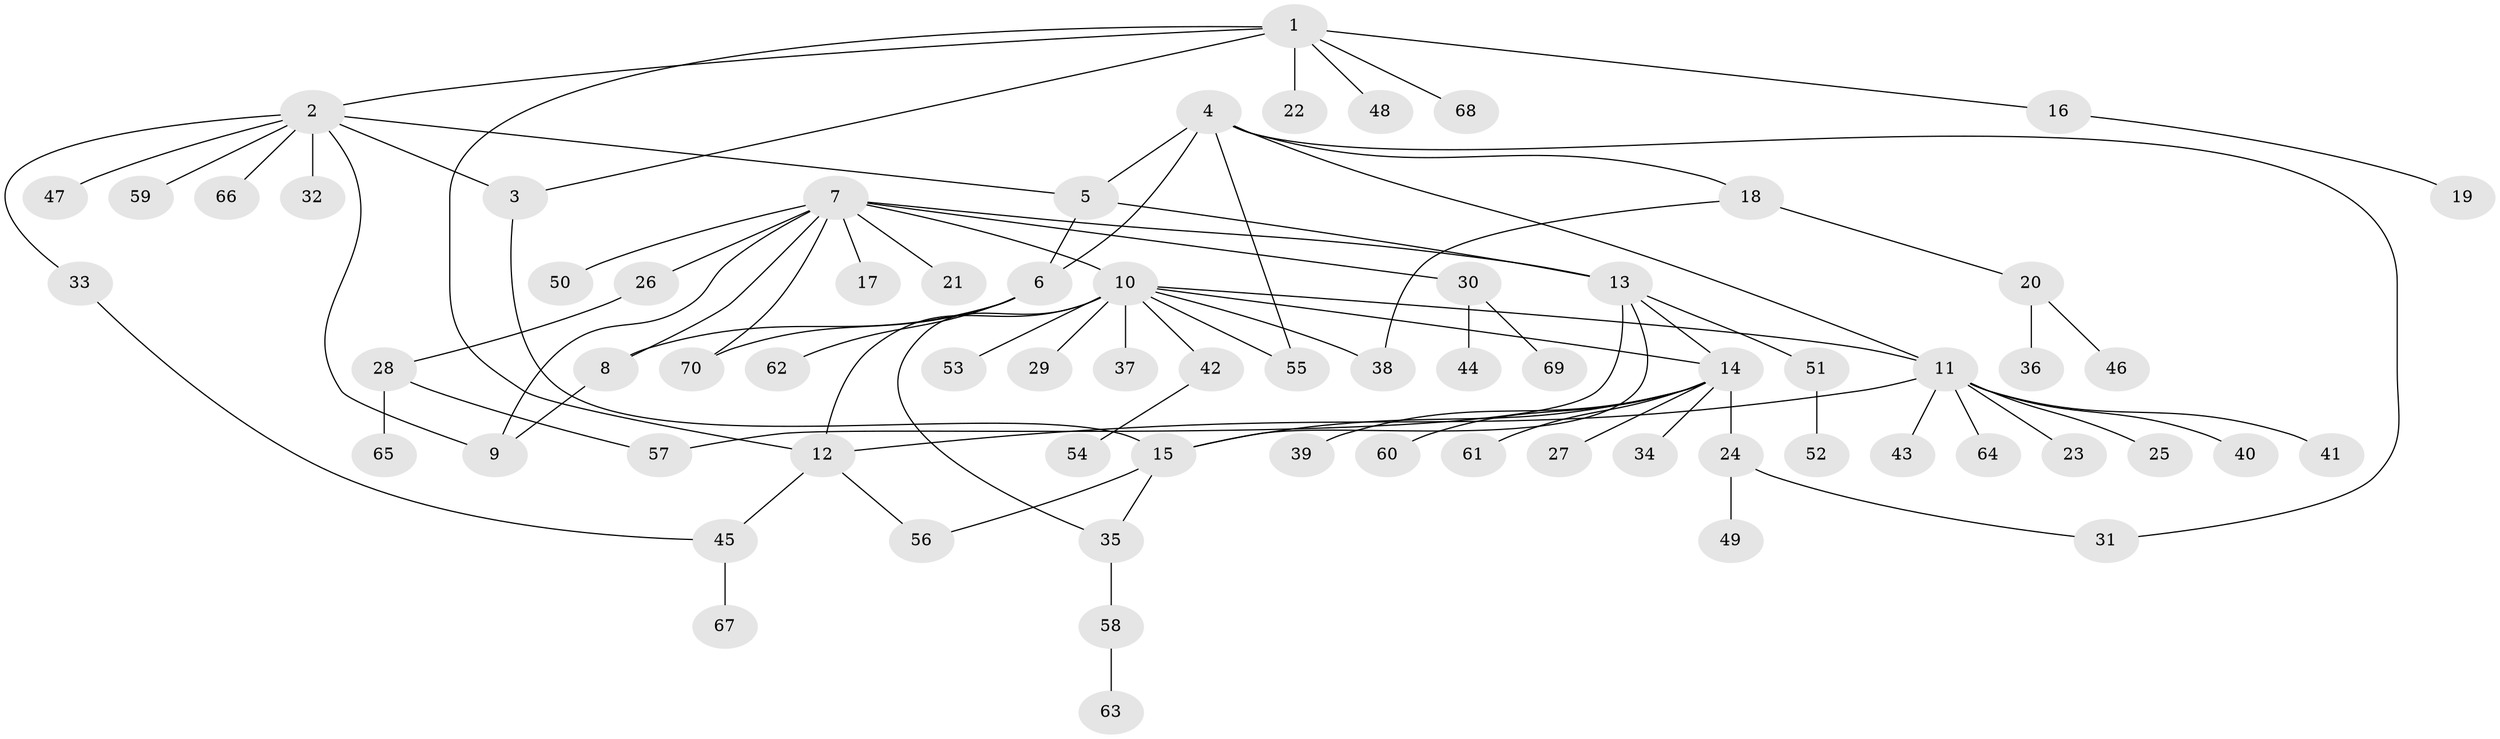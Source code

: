 // coarse degree distribution, {9: 0.09523809523809523, 2: 0.14285714285714285, 6: 0.023809523809523808, 4: 0.047619047619047616, 5: 0.047619047619047616, 3: 0.07142857142857142, 8: 0.023809523809523808, 1: 0.5476190476190477}
// Generated by graph-tools (version 1.1) at 2025/19/03/04/25 18:19:54]
// undirected, 70 vertices, 88 edges
graph export_dot {
graph [start="1"]
  node [color=gray90,style=filled];
  1;
  2;
  3;
  4;
  5;
  6;
  7;
  8;
  9;
  10;
  11;
  12;
  13;
  14;
  15;
  16;
  17;
  18;
  19;
  20;
  21;
  22;
  23;
  24;
  25;
  26;
  27;
  28;
  29;
  30;
  31;
  32;
  33;
  34;
  35;
  36;
  37;
  38;
  39;
  40;
  41;
  42;
  43;
  44;
  45;
  46;
  47;
  48;
  49;
  50;
  51;
  52;
  53;
  54;
  55;
  56;
  57;
  58;
  59;
  60;
  61;
  62;
  63;
  64;
  65;
  66;
  67;
  68;
  69;
  70;
  1 -- 2;
  1 -- 3;
  1 -- 12;
  1 -- 16;
  1 -- 22;
  1 -- 48;
  1 -- 68;
  2 -- 3;
  2 -- 5;
  2 -- 9;
  2 -- 32;
  2 -- 33;
  2 -- 47;
  2 -- 59;
  2 -- 66;
  3 -- 15;
  4 -- 5;
  4 -- 6;
  4 -- 11;
  4 -- 18;
  4 -- 31;
  4 -- 55;
  5 -- 6;
  5 -- 13;
  6 -- 8;
  6 -- 62;
  6 -- 70;
  7 -- 8;
  7 -- 9;
  7 -- 10;
  7 -- 13;
  7 -- 17;
  7 -- 21;
  7 -- 26;
  7 -- 30;
  7 -- 50;
  7 -- 70;
  8 -- 9;
  10 -- 11;
  10 -- 12;
  10 -- 14;
  10 -- 29;
  10 -- 35;
  10 -- 37;
  10 -- 38;
  10 -- 42;
  10 -- 53;
  10 -- 55;
  11 -- 12;
  11 -- 23;
  11 -- 25;
  11 -- 40;
  11 -- 41;
  11 -- 43;
  11 -- 64;
  12 -- 45;
  12 -- 56;
  13 -- 14;
  13 -- 15;
  13 -- 51;
  13 -- 57;
  14 -- 15;
  14 -- 24;
  14 -- 27;
  14 -- 34;
  14 -- 39;
  14 -- 60;
  14 -- 61;
  15 -- 35;
  15 -- 56;
  16 -- 19;
  18 -- 20;
  18 -- 38;
  20 -- 36;
  20 -- 46;
  24 -- 31;
  24 -- 49;
  26 -- 28;
  28 -- 57;
  28 -- 65;
  30 -- 44;
  30 -- 69;
  33 -- 45;
  35 -- 58;
  42 -- 54;
  45 -- 67;
  51 -- 52;
  58 -- 63;
}
